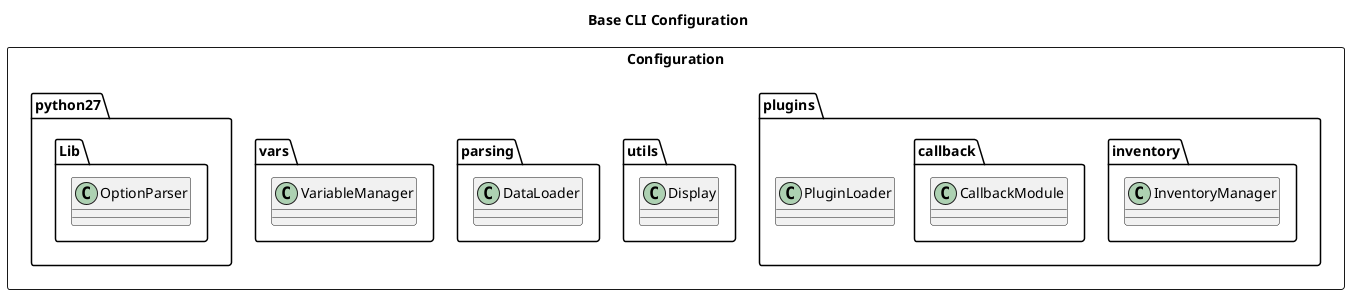 @startuml

title Base CLI Configuration
package Configuration <<Rectangle>>{
package plugins{
    class PluginLoader
package inventory {
	class InventoryManager
}
package callback {
    class CallbackModule
}
}

package utils{
    class Display
}

package parsing{
    class DataLoader
}

package vars{
   class VariableManager
}

package python27.Lib {
	class OptionParser
}
}

@enduml